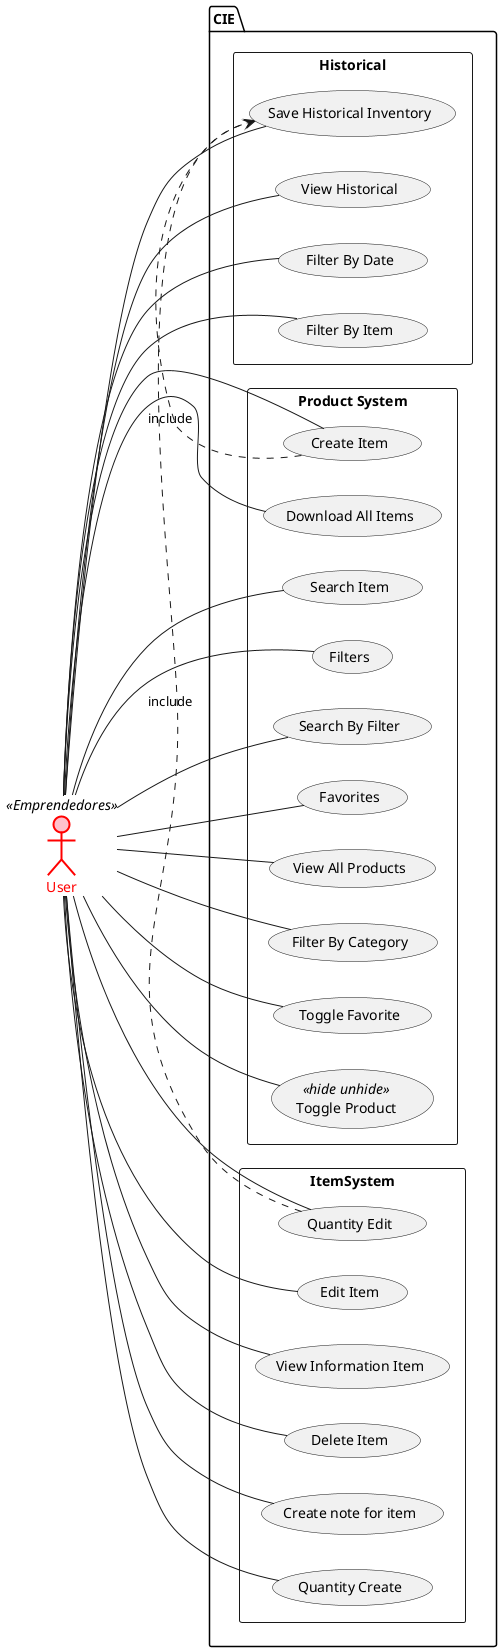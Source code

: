 @startuml Roles
left to right direction

actor "User" as user <<Emprendedores>> #pink;line:red;line.bold;text:red
package CIE {
    rectangle Historical {
        usecase "Save Historical Inventory" as historial
        usecase "View Historical" as VH
        usecase "Filter By Date"
        usecase "Filter By Item"

    }

    rectangle "Product System" as productsSystem {
        usecase "Create Item"
        usecase "Download All Items"
        usecase "Search Item"
        usecase "Filters"
        usecase "Search By Filter"
        usecase "Favorites"
        usecase "View All Products"
        usecase "Filter By Category"
        usecase "Toggle Favorite"
        usecase "Toggle Product" <<hide unhide>>
    }

    rectangle ItemSystem {
        usecase "Quantity Edit"
        usecase "Edit Item"
        usecase "View Information Item"
        usecase "Delete Item"
        usecase "Create note for item"
        usecase "Quantity Create"
        
    }

(Quantity Edit) .> (historial) : include
(Create Item) .> (historial) : include
user - (historial)
user - VH
user - (Filter By Date)
user - (Filter By Item)

user - (Create Item)
user - (Download All Items)
user - (Search Item)
user - (Filters)
user - (Search By Filter)
user - (Favorites)
user - (View All Products)
user - (Filter By Category)
user - (Toggle Favorite)
user - (Toggle Product)


user -- (Quantity Edit)
user -- (Edit Item)
user -- (View Information Item)
user -- (Delete Item)
user -- (Create note for item)
user -- (Quantity Create)

}





@enduml
